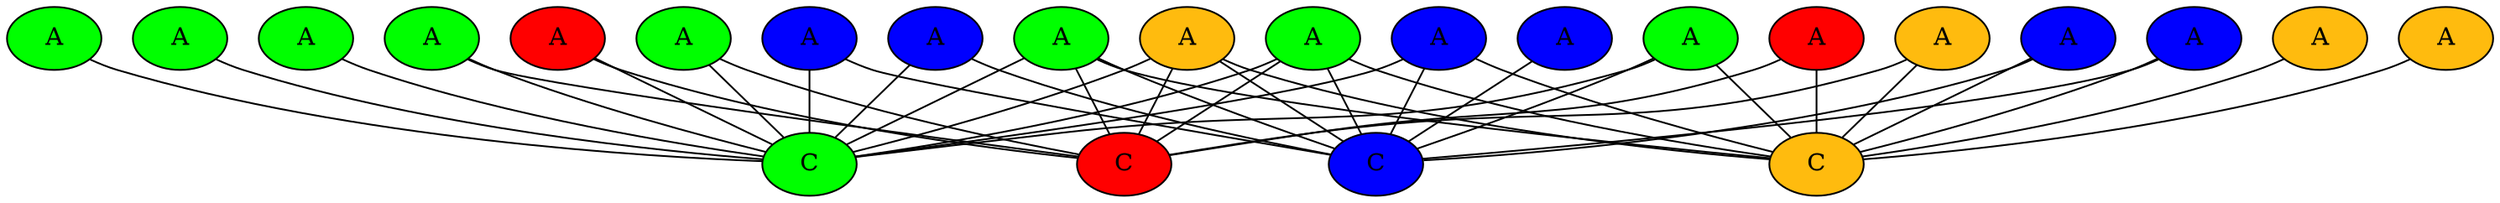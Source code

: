 graph G {
4[fillcolor="#FF0000",style=filled pos="0,0!" label="A"];
5[fillcolor="#0000FF",style=filled pos="0,1!" label="A"];
6[fillcolor="#ffbb0e",style=filled pos="0,2!" label="A"];
7[fillcolor="#0000FF",style=filled pos="0,3!" label="A"];
8[fillcolor="#0000FF",style=filled pos="0,4!" label="A"];
9[fillcolor="#ffbb0e",style=filled pos="0,5!" label="A"];
10[fillcolor="#00FF00",style=filled pos="0,6!" label="A"];
11[fillcolor="#00FF00",style=filled pos="0,7!" label="A"];
12[fillcolor="#00FF00",style=filled pos="0,8!" label="A"];
13[fillcolor="#ffbb0e",style=filled pos="0,9!" label="A"];
14[fillcolor="#00FF00",style=filled pos="0,10!" label="A"];
15[fillcolor="#00FF00",style=filled pos="0,11!" label="A"];
16[fillcolor="#0000FF",style=filled pos="0,12!" label="A"];
17[fillcolor="#FF0000",style=filled pos="0,13!" label="A"];
18[fillcolor="#00FF00",style=filled pos="0,14!" label="A"];
19[fillcolor="#00FF00",style=filled pos="0,15!" label="A"];
20[fillcolor="#0000FF",style=filled pos="0,16!" label="A"];
21[fillcolor="#ffbb0e",style=filled pos="0,17!" label="A"];
22[fillcolor="#00FF00",style=filled pos="0,18!" label="A"];
23[fillcolor="#0000FF",style=filled pos="0,19!" label="A"];
0[fillcolor="#FF0000",style=filled pos="5,0!" label="C"];
1[fillcolor="#00FF00",style=filled pos="5,1!" label="C"];
2[fillcolor="#0000FF",style=filled pos="5,2!" label="C"];
3[fillcolor="#ffbb0e",style=filled pos="5,3!" label="C"];
4--1;
5--2;
6--1;
7--2;
8--2;
9--3;
10--1;
11--1;
12--0;
13--3;
14--3;
15--0;
16--3;
17--3;
18--1;
19--1;
20--1;
21--3;
22--1;
23--1;
12--1;
20--2;
14--0;
16--2;
6--2;
4--0;
23--2;
14--1;
15--3;
11--0;
6--0;
15--2;
7--1;
5--3;
23--3;
17--0;
13--0;
6--3;
15--1;
14--2;
19--3;
19--2;
}